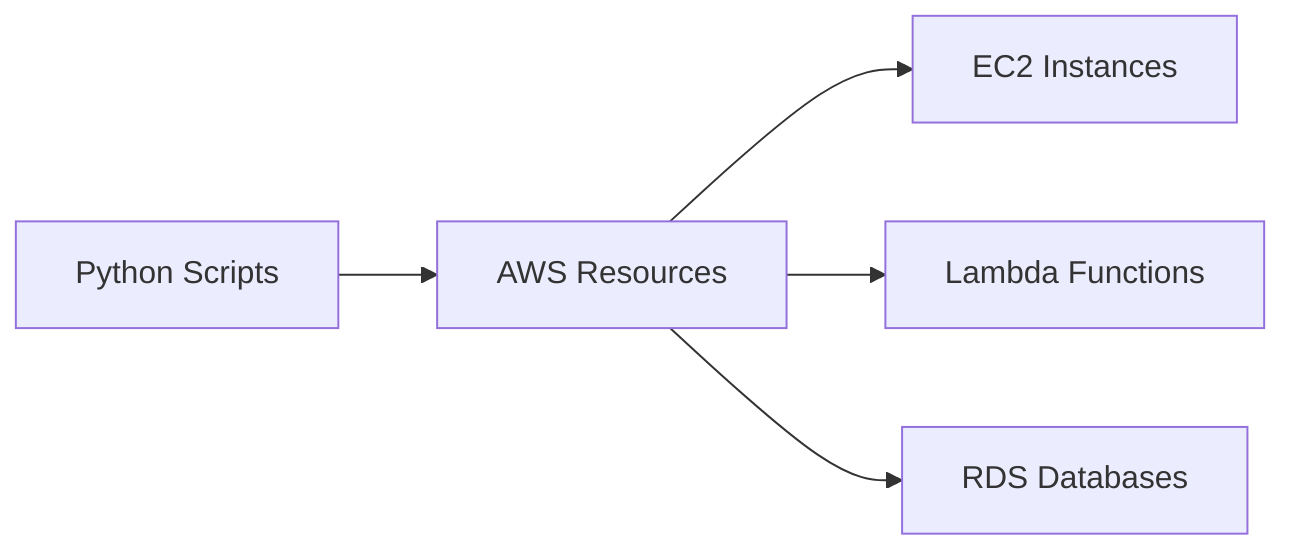flowchart LR
    Code[Python Scripts] --> AWS[AWS Resources]
    AWS --> EC2[EC2 Instances]
    AWS --> Lambda[Lambda Functions]
    AWS --> DB[RDS Databases]